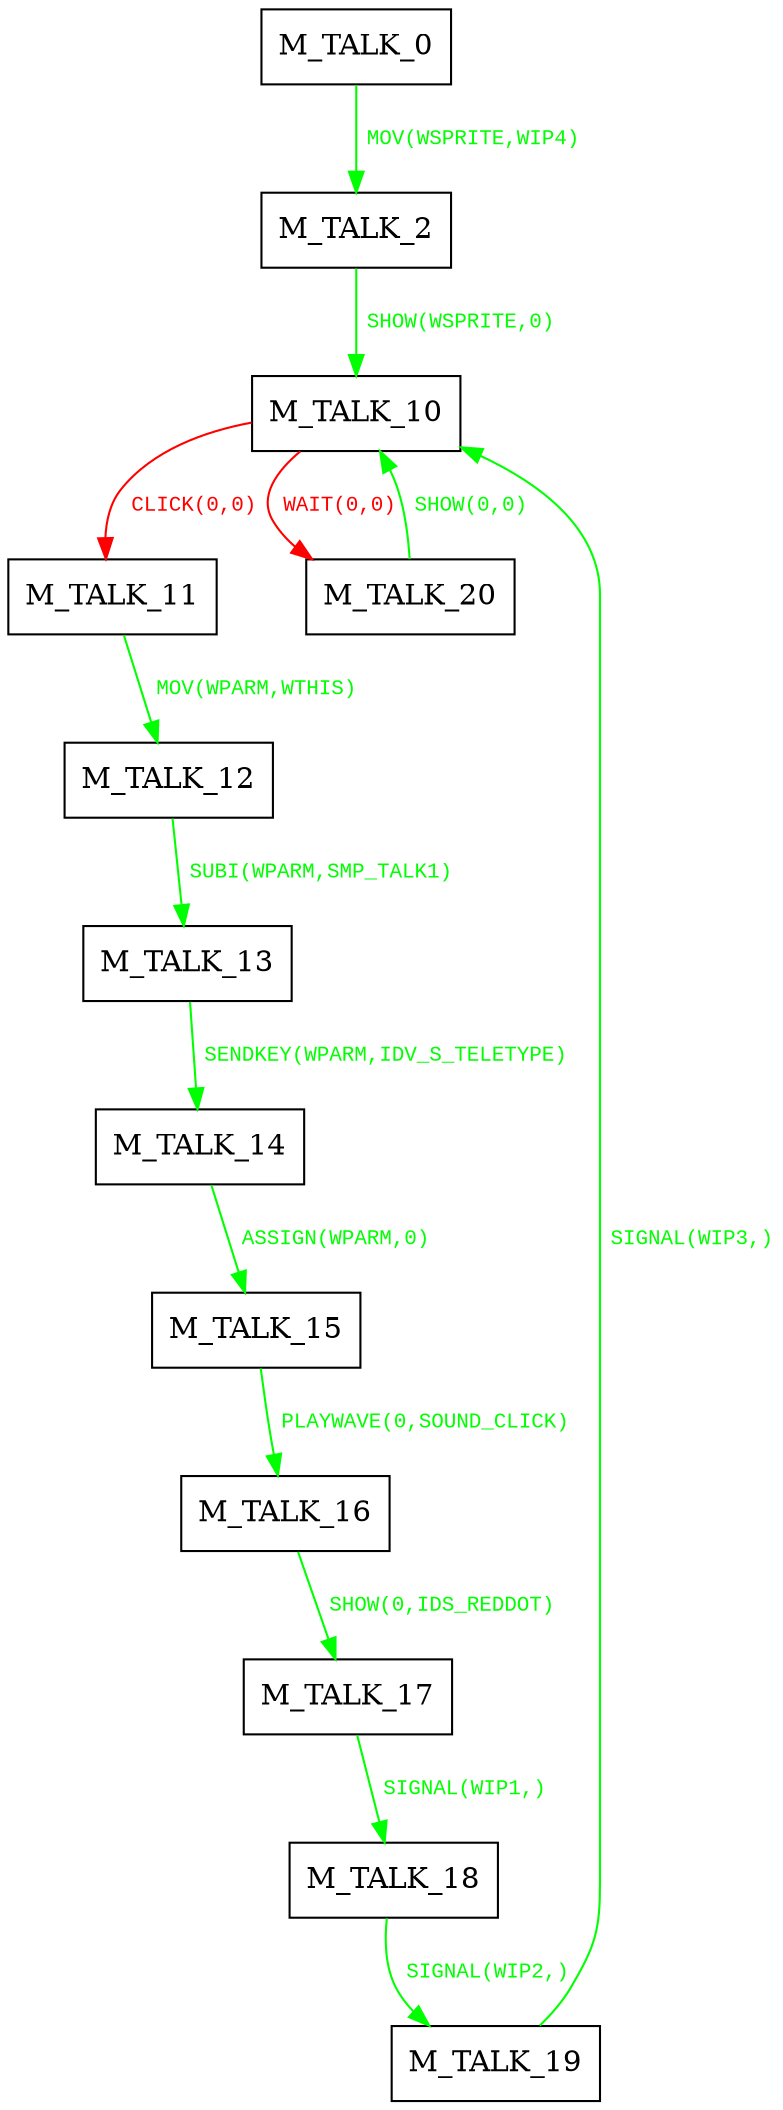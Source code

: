 digraph {
 node [shape=record];
"M_TALK_0" -> "M_TALK_2"[color=green, fontcolor=green, label=< <font face="Courier New" point-size="10">
MOV(WSPRITE,WIP4)<br/>
</font>>];
"M_TALK_2" -> "M_TALK_10"[color=green, fontcolor=green, label=< <font face="Courier New" point-size="10">
SHOW(WSPRITE,0)<br/>
</font>>];
"M_TALK_10" -> "M_TALK_11"[color=red, fontcolor=red, label=< <font face="Courier New" point-size="10">
CLICK(0,0)<br/>
</font>>];
"M_TALK_10" -> "M_TALK_20"[color=red, fontcolor=red, label=< <font face="Courier New" point-size="10">
WAIT(0,0)<br/>
</font>>];
"M_TALK_11" -> "M_TALK_12"[color=green, fontcolor=green, label=< <font face="Courier New" point-size="10">
MOV(WPARM,WTHIS)<br/>
</font>>];
"M_TALK_12" -> "M_TALK_13"[color=green, fontcolor=green, label=< <font face="Courier New" point-size="10">
SUBI(WPARM,SMP_TALK1)<br/>
</font>>];
"M_TALK_13" -> "M_TALK_14"[color=green, fontcolor=green, label=< <font face="Courier New" point-size="10">
SENDKEY(WPARM,IDV_S_TELETYPE)<br/>
</font>>];
"M_TALK_14" -> "M_TALK_15"[color=green, fontcolor=green, label=< <font face="Courier New" point-size="10">
ASSIGN(WPARM,0)<br/>
</font>>];
"M_TALK_15" -> "M_TALK_16"[color=green, fontcolor=green, label=< <font face="Courier New" point-size="10">
PLAYWAVE(0,SOUND_CLICK)<br/>
</font>>];
"M_TALK_16" -> "M_TALK_17"[color=green, fontcolor=green, label=< <font face="Courier New" point-size="10">
SHOW(0,IDS_REDDOT)<br/>
</font>>];
"M_TALK_17" -> "M_TALK_18"[color=green, fontcolor=green, label=< <font face="Courier New" point-size="10">
SIGNAL(WIP1,)<br/>
</font>>];
"M_TALK_18" -> "M_TALK_19"[color=green, fontcolor=green, label=< <font face="Courier New" point-size="10">
SIGNAL(WIP2,)<br/>
</font>>];
"M_TALK_19" -> "M_TALK_10"[color=green, fontcolor=green, label=< <font face="Courier New" point-size="10">
SIGNAL(WIP3,)<br/>
</font>>];
"M_TALK_20" -> "M_TALK_10"[color=green, fontcolor=green, label=< <font face="Courier New" point-size="10">
SHOW(0,0)<br/>
</font>>];
}
